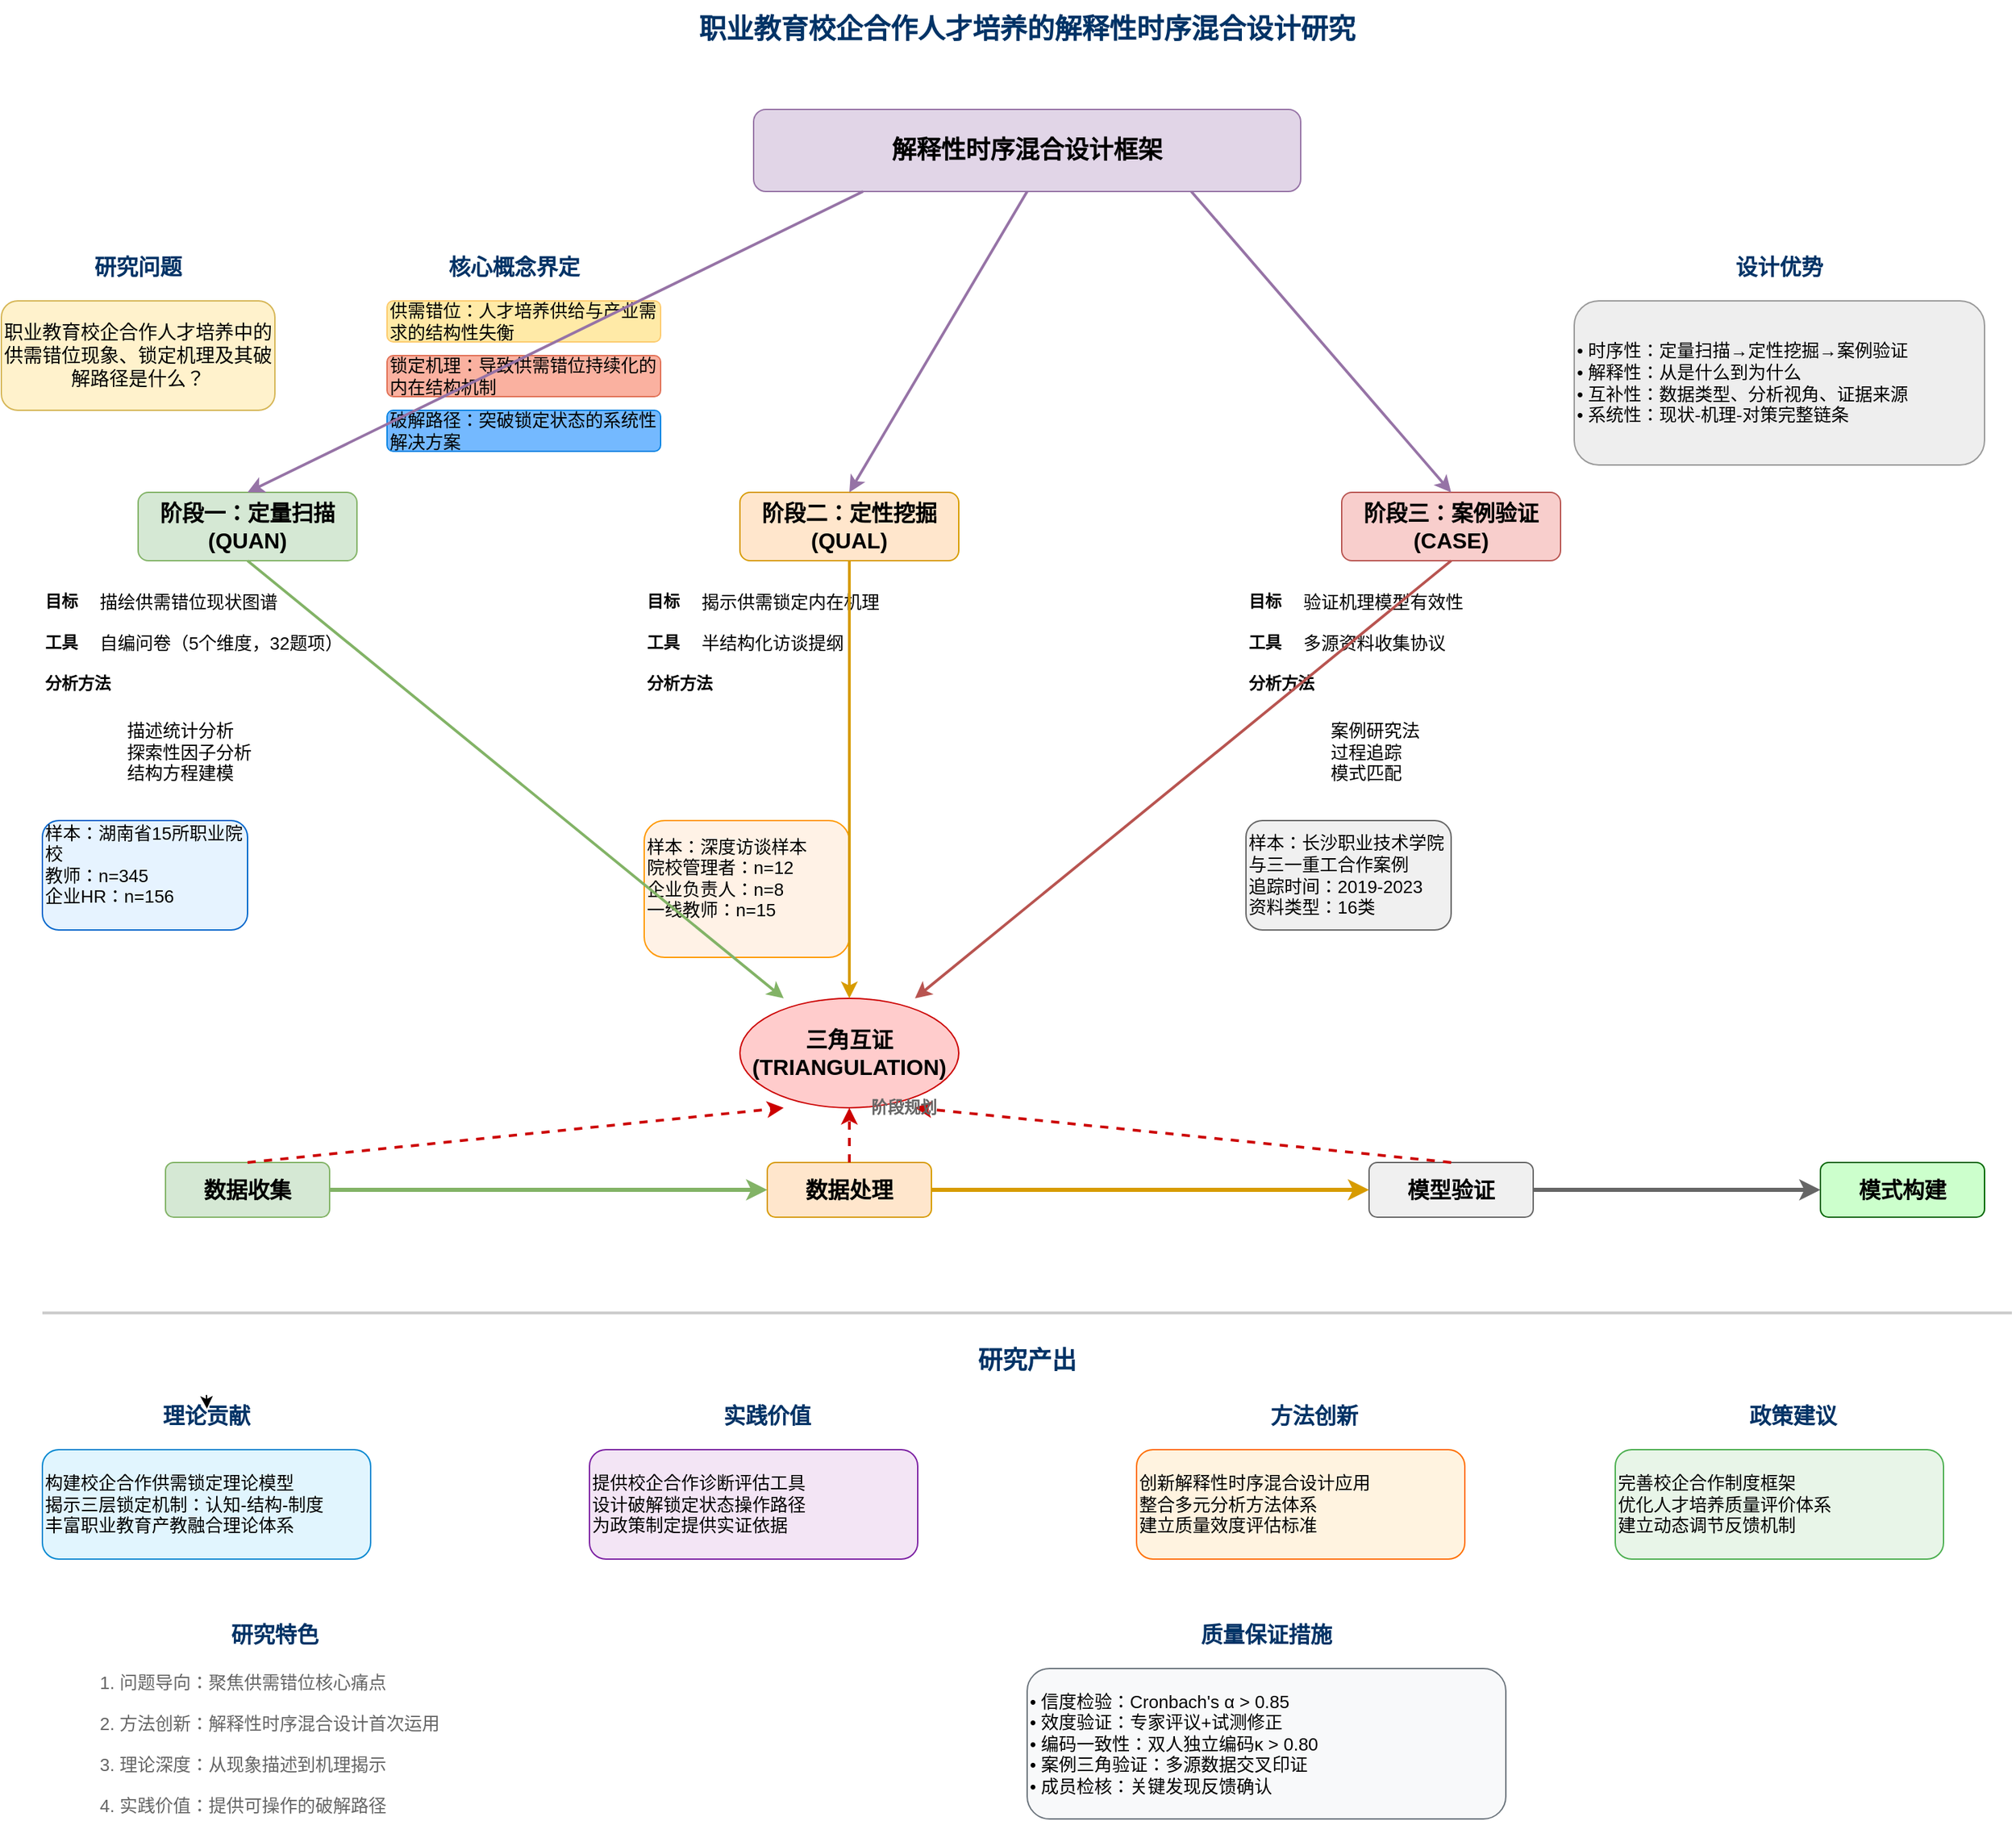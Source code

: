 <mxfile version="28.0.7">
  <diagram name="解释性时序混合设计研究" id="xxx">
    <mxGraphModel dx="1183" dy="619" grid="1" gridSize="10" guides="1" tooltips="1" connect="1" arrows="1" fold="1" page="1" pageScale="1" pageWidth="1600" pageHeight="1400" math="0" shadow="0">
      <root>
        <mxCell id="0" />
        <mxCell id="1" parent="0" />
        <mxCell id="2" value="职业教育校企合作人才培养的解释性时序混合设计研究" style="text;html=1;strokeColor=none;fillColor=none;align=center;verticalAlign=middle;whiteSpace=wrap;rounded=0;fontSize=20;fontStyle=1;fontColor=#003366;" parent="1" vertex="1">
          <mxGeometry x="400" y="20" width="800" height="40" as="geometry" />
        </mxCell>
        <mxCell id="3" value="解释性时序混合设计框架" style="rounded=1;whiteSpace=wrap;html=1;fillColor=#e1d5e7;strokeColor=#9673a6;fontSize=18;fontStyle=1;" parent="1" vertex="1">
          <mxGeometry x="600" y="100" width="400" height="60" as="geometry" />
        </mxCell>
        <mxCell id="4" value="研究问题" style="text;html=1;strokeColor=none;fillColor=none;align=center;verticalAlign=middle;whiteSpace=wrap;rounded=0;fontSize=16;fontStyle=1;fontColor=#003366;" parent="1" vertex="1">
          <mxGeometry x="100" y="200" width="100" height="30" as="geometry" />
        </mxCell>
        <mxCell id="5" value="职业教育校企合作人才培养中的供需错位现象、锁定机理及其破解路径是什么？" style="rounded=1;whiteSpace=wrap;html=1;fillColor=#fff2cc;strokeColor=#d6b656;fontSize=14;" parent="1" vertex="1">
          <mxGeometry x="50" y="240" width="200" height="80" as="geometry" />
        </mxCell>
        <mxCell id="70" value="核心概念界定" style="text;html=1;strokeColor=none;fillColor=none;align=center;verticalAlign=middle;whiteSpace=wrap;rounded=0;fontSize=16;fontStyle=1;fontColor=#003366;" parent="1" vertex="1">
          <mxGeometry x="350" y="200" width="150" height="30" as="geometry" />
        </mxCell>
        <mxCell id="71" value="供需错位：人才培养供给与产业需求的结构性失衡" style="rounded=1;whiteSpace=wrap;html=1;fillColor=#ffeaa7;strokeColor=#fdcb6e;fontSize=13;align=left;" parent="1" vertex="1">
          <mxGeometry x="332" y="240" width="200" height="30" as="geometry" />
        </mxCell>
        <mxCell id="72" value="锁定机理：导致供需错位持续化的内在结构机制" style="rounded=1;whiteSpace=wrap;html=1;fillColor=#fab1a0;strokeColor=#e17055;fontSize=13;align=left;" parent="1" vertex="1">
          <mxGeometry x="332" y="280" width="200" height="30" as="geometry" />
        </mxCell>
        <mxCell id="73" value="破解路径：突破锁定状态的系统性解决方案" style="rounded=1;whiteSpace=wrap;html=1;fillColor=#74b9ff;strokeColor=#0984e3;fontSize=13;align=left;" parent="1" vertex="1">
          <mxGeometry x="332" y="320" width="200" height="30" as="geometry" />
        </mxCell>
        <mxCell id="68" value="设计优势" style="text;html=1;strokeColor=none;fillColor=none;align=center;verticalAlign=middle;whiteSpace=wrap;rounded=0;fontSize=16;fontStyle=1;fontColor=#003366;" parent="1" vertex="1">
          <mxGeometry x="1300" y="200" width="100" height="30" as="geometry" />
        </mxCell>
        <mxCell id="69" value="• 时序性：定量扫描→定性挖掘→案例验证&lt;br&gt;• 解释性：从是什么到为什么&lt;br&gt;• 互补性：数据类型、分析视角、证据来源&lt;br&gt;• 系统性：现状-机理-对策完整链条" style="rounded=1;whiteSpace=wrap;html=1;fillColor=#eeeeee;strokeColor=#999999;fontSize=13;align=left;" parent="1" vertex="1">
          <mxGeometry x="1200" y="240" width="300" height="120" as="geometry" />
        </mxCell>
        <mxCell id="6" value="阶段一：定量扫描&lt;br/&gt;(QUAN)" style="rounded=1;whiteSpace=wrap;html=1;fillColor=#d5e8d4;strokeColor=#82b366;fontSize=16;fontStyle=1;" parent="1" vertex="1">
          <mxGeometry x="150" y="380" width="160" height="50" as="geometry" />
        </mxCell>
        <mxCell id="7" value="目标" style="text;html=1;strokeColor=none;fillColor=none;align=left;verticalAlign=middle;whiteSpace=wrap;rounded=0;fontSize=12;fontStyle=1;" parent="1" vertex="1">
          <mxGeometry x="80" y="450" width="40" height="20" as="geometry" />
        </mxCell>
        <mxCell id="8" value="描绘供需错位现状图谱" style="text;html=1;strokeColor=none;fillColor=none;align=left;verticalAlign=middle;whiteSpace=wrap;rounded=0;fontSize=13;" parent="1" vertex="1">
          <mxGeometry x="120" y="450" width="200" height="20" as="geometry" />
        </mxCell>
        <mxCell id="9" value="工具" style="text;html=1;strokeColor=none;fillColor=none;align=left;verticalAlign=middle;whiteSpace=wrap;rounded=0;fontSize=12;fontStyle=1;" parent="1" vertex="1">
          <mxGeometry x="80" y="480" width="40" height="20" as="geometry" />
        </mxCell>
        <mxCell id="10" value="自编问卷（5个维度，32题项）" style="text;html=1;strokeColor=none;fillColor=none;align=left;verticalAlign=middle;whiteSpace=wrap;rounded=0;fontSize=13;" parent="1" vertex="1">
          <mxGeometry x="120" y="480" width="200" height="20" as="geometry" />
        </mxCell>
        <mxCell id="11" value="分析方法" style="text;html=1;strokeColor=none;fillColor=none;align=left;verticalAlign=middle;whiteSpace=wrap;rounded=0;fontSize=12;fontStyle=1;" parent="1" vertex="1">
          <mxGeometry x="80" y="510" width="60" height="20" as="geometry" />
        </mxCell>
        <mxCell id="52" value="描述统计分析&lt;br&gt;探索性因子分析&lt;br&gt;结构方程建模" style="text;html=1;strokeColor=none;fillColor=none;align=left;verticalAlign=middle;whiteSpace=wrap;rounded=0;fontSize=13;" parent="1" vertex="1">
          <mxGeometry x="140" y="540" width="140" height="60" as="geometry" />
        </mxCell>
        <mxCell id="38" value="样本：湖南省15所职业院校&lt;br&gt;教师：n=345&lt;br&gt;企业HR：n=156&lt;div&gt;&lt;br&gt;&lt;/div&gt;" style="rounded=1;whiteSpace=wrap;html=1;fillColor=#e6f3ff;strokeColor=#0066cc;fontSize=13;align=left;" parent="1" vertex="1">
          <mxGeometry x="80" y="620" width="150" height="80" as="geometry" />
        </mxCell>
        <mxCell id="12" value="阶段二：定性挖掘&lt;br/&gt;(QUAL)" style="rounded=1;whiteSpace=wrap;html=1;fillColor=#ffe6cc;strokeColor=#d79b00;fontSize=16;fontStyle=1;" parent="1" vertex="1">
          <mxGeometry x="590" y="380" width="160" height="50" as="geometry" />
        </mxCell>
        <mxCell id="13" value="目标" style="text;html=1;strokeColor=none;fillColor=none;align=left;verticalAlign=middle;whiteSpace=wrap;rounded=0;fontSize=12;fontStyle=1;" parent="1" vertex="1">
          <mxGeometry x="520" y="450" width="40" height="20" as="geometry" />
        </mxCell>
        <mxCell id="14" value="揭示供需锁定内在机理" style="text;html=1;strokeColor=none;fillColor=none;align=left;verticalAlign=middle;whiteSpace=wrap;rounded=0;fontSize=13;" parent="1" vertex="1">
          <mxGeometry x="560" y="450" width="200" height="20" as="geometry" />
        </mxCell>
        <mxCell id="15" value="工具" style="text;html=1;strokeColor=none;fillColor=none;align=left;verticalAlign=middle;whiteSpace=wrap;rounded=0;fontSize=12;fontStyle=1;" parent="1" vertex="1">
          <mxGeometry x="520" y="480" width="40" height="20" as="geometry" />
        </mxCell>
        <mxCell id="16" value="半结构化访谈提纲" style="text;html=1;strokeColor=none;fillColor=none;align=left;verticalAlign=middle;whiteSpace=wrap;rounded=0;fontSize=13;" parent="1" vertex="1">
          <mxGeometry x="560" y="480" width="200" height="20" as="geometry" />
        </mxCell>
        <mxCell id="17" value="分析方法" style="text;html=1;strokeColor=none;fillColor=none;align=left;verticalAlign=middle;whiteSpace=wrap;rounded=0;fontSize=12;fontStyle=1;" parent="1" vertex="1">
          <mxGeometry x="520" y="510" width="60" height="20" as="geometry" />
        </mxCell>
        <mxCell id="39" value="样本：深度访谈样本&lt;br&gt;院校管理者：n=12&lt;br&gt;企业负责人：n=8&lt;br&gt;一线教师：n=15&lt;div&gt;&lt;br&gt;&lt;/div&gt;" style="rounded=1;whiteSpace=wrap;html=1;fillColor=#fff2e6;strokeColor=#ff9900;fontSize=13;align=left;" parent="1" vertex="1">
          <mxGeometry x="520" y="620" width="150" height="100" as="geometry" />
        </mxCell>
        <mxCell id="18" value="阶段三：案例验证&lt;br/&gt;(CASE)" style="rounded=1;whiteSpace=wrap;html=1;fillColor=#f8cecc;strokeColor=#b85450;fontSize=16;fontStyle=1;" parent="1" vertex="1">
          <mxGeometry x="1030" y="380" width="160" height="50" as="geometry" />
        </mxCell>
        <mxCell id="19" value="目标" style="text;html=1;strokeColor=none;fillColor=none;align=left;verticalAlign=middle;whiteSpace=wrap;rounded=0;fontSize=12;fontStyle=1;" parent="1" vertex="1">
          <mxGeometry x="960" y="450" width="40" height="20" as="geometry" />
        </mxCell>
        <mxCell id="20" value="验证机理模型有效性" style="text;html=1;strokeColor=none;fillColor=none;align=left;verticalAlign=middle;whiteSpace=wrap;rounded=0;fontSize=13;" parent="1" vertex="1">
          <mxGeometry x="1000" y="450" width="200" height="20" as="geometry" />
        </mxCell>
        <mxCell id="21" value="工具" style="text;html=1;strokeColor=none;fillColor=none;align=left;verticalAlign=middle;whiteSpace=wrap;rounded=0;fontSize=12;fontStyle=1;" parent="1" vertex="1">
          <mxGeometry x="960" y="480" width="40" height="20" as="geometry" />
        </mxCell>
        <mxCell id="22" value="多源资料收集协议" style="text;html=1;strokeColor=none;fillColor=none;align=left;verticalAlign=middle;whiteSpace=wrap;rounded=0;fontSize=13;" parent="1" vertex="1">
          <mxGeometry x="1000" y="480" width="200" height="20" as="geometry" />
        </mxCell>
        <mxCell id="23" value="分析方法" style="text;html=1;strokeColor=none;fillColor=none;align=left;verticalAlign=middle;whiteSpace=wrap;rounded=0;fontSize=12;fontStyle=1;" parent="1" vertex="1">
          <mxGeometry x="960" y="510" width="60" height="20" as="geometry" />
        </mxCell>
        <mxCell id="54" value="案例研究法&lt;br&gt;过程追踪&lt;br&gt;模式匹配" style="text;html=1;strokeColor=none;fillColor=none;align=left;verticalAlign=middle;whiteSpace=wrap;rounded=0;fontSize=13;" parent="1" vertex="1">
          <mxGeometry x="1020" y="540" width="140" height="60" as="geometry" />
        </mxCell>
        <mxCell id="40" value="样本：长沙职业技术学院&lt;br&gt;与三一重工合作案例&lt;br&gt;追踪时间：2019-2023&lt;br&gt;资料类型：16类" style="rounded=1;whiteSpace=wrap;html=1;fillColor=#f0f0f0;strokeColor=#666666;fontSize=13;align=left;" parent="1" vertex="1">
          <mxGeometry x="960" y="620" width="150" height="80" as="geometry" />
        </mxCell>
        <mxCell id="24" value="三角互证&lt;br/&gt;(TRIANGULATION)" style="ellipse;whiteSpace=wrap;html=1;fillColor=#ffcccc;strokeColor=#cc0000;fontSize=16;fontStyle=1;" parent="1" vertex="1">
          <mxGeometry x="590" y="750" width="160" height="80" as="geometry" />
        </mxCell>
        <mxCell id="28" value="数据收集" style="rounded=1;whiteSpace=wrap;html=1;fillColor=#d5e8d4;strokeColor=#82b366;fontSize=16;fontStyle=1;" parent="1" vertex="1">
          <mxGeometry x="170" y="870" width="120" height="40" as="geometry" />
        </mxCell>
        <mxCell id="29" value="数据处理" style="rounded=1;whiteSpace=wrap;html=1;fillColor=#ffe6cc;strokeColor=#d79b00;fontSize=16;fontStyle=1;" parent="1" vertex="1">
          <mxGeometry x="610" y="870" width="120" height="40" as="geometry" />
        </mxCell>
        <mxCell id="30" value="模型验证" style="rounded=1;whiteSpace=wrap;html=1;fillColor=#f0f0f0;strokeColor=#666666;fontSize=16;fontStyle=1;" parent="1" vertex="1">
          <mxGeometry x="1050" y="870" width="120" height="40" as="geometry" />
        </mxCell>
        <mxCell id="31" value="模式构建" style="rounded=1;whiteSpace=wrap;html=1;fillColor=#ccffcc;strokeColor=#006600;fontSize=16;fontStyle=1;" parent="1" vertex="1">
          <mxGeometry x="1380" y="870" width="120" height="40" as="geometry" />
        </mxCell>
        <mxCell id="32" value="" style="endArrow=classic;html=1;rounded=0;exitX=1;exitY=0.5;exitDx=0;exitDy=0;entryX=0;entryY=0.5;entryDx=0;entryDy=0;strokeWidth=3;strokeColor=#82b366;" parent="1" source="28" target="29" edge="1">
          <mxGeometry relative="1" as="geometry" />
        </mxCell>
        <mxCell id="33" value="" style="endArrow=classic;html=1;rounded=0;exitX=1;exitY=0.5;exitDx=0;exitDy=0;entryX=0;entryY=0.5;entryDx=0;entryDy=0;strokeWidth=3;strokeColor=#d79b00;" parent="1" source="29" target="30" edge="1">
          <mxGeometry relative="1" as="geometry" />
        </mxCell>
        <mxCell id="34" value="" style="endArrow=classic;html=1;rounded=0;exitX=1;exitY=0.5;exitDx=0;exitDy=0;entryX=0;entryY=0.5;entryDx=0;entryDy=0;strokeWidth=3;strokeColor=#666666;" parent="1" source="30" target="31" edge="1">
          <mxGeometry relative="1" as="geometry" />
        </mxCell>
        <mxCell id="35" value="" style="endArrow=classic;html=1;rounded=0;exitX=0.5;exitY=0;exitDx=0;exitDy=0;entryX=0.2;entryY=1;entryDx=0;entryDy=0;entryPerimeter=0;strokeWidth=2;strokeColor=#cc0000;dashed=1;" parent="1" source="28" target="24" edge="1">
          <mxGeometry relative="1" as="geometry" />
        </mxCell>
        <mxCell id="36" value="" style="endArrow=classic;html=1;rounded=0;exitX=0.5;exitY=0;exitDx=0;exitDy=0;entryX=0.5;entryY=1;entryDx=0;entryDy=0;strokeWidth=2;strokeColor=#cc0000;dashed=1;" parent="1" source="29" target="24" edge="1">
          <mxGeometry relative="1" as="geometry" />
        </mxCell>
        <mxCell id="37" value="" style="endArrow=classic;html=1;rounded=0;exitX=0.5;exitY=0;exitDx=0;exitDy=0;entryX=0.8;entryY=1;entryDx=0;entryDy=0;entryPerimeter=0;strokeWidth=2;strokeColor=#cc0000;dashed=1;" parent="1" source="30" target="24" edge="1">
          <mxGeometry relative="1" as="geometry" />
        </mxCell>
        <mxCell id="63" value="阶段规划" style="text;html=1;strokeColor=none;fillColor=none;align=center;verticalAlign=middle;whiteSpace=wrap;rounded=0;fontSize=12;fontStyle=1;fontColor=#666666;" parent="1" vertex="1">
          <mxGeometry x="650" y="820" width="120" height="20" as="geometry" />
        </mxCell>
        <mxCell id="42" value="" style="endArrow=none;html=1;rounded=0;strokeWidth=2;strokeColor=#cccccc;" parent="1" edge="1">
          <mxGeometry relative="1" as="geometry">
            <mxPoint x="80" y="980" as="sourcePoint" />
            <mxPoint x="1520" y="980" as="targetPoint" />
          </mxGeometry>
        </mxCell>
        <mxCell id="41" value="研究产出" style="text;html=1;strokeColor=none;fillColor=none;align=center;verticalAlign=middle;whiteSpace=wrap;rounded=0;fontSize=18;fontStyle=1;fontColor=#003366;" parent="1" vertex="1">
          <mxGeometry x="700" y="1000" width="200" height="30" as="geometry" />
        </mxCell>
        <mxCell id="43" value="理论贡献" style="text;html=1;strokeColor=none;fillColor=none;align=center;verticalAlign=middle;whiteSpace=wrap;rounded=0;fontSize=16;fontStyle=1;fontColor=#003366;" parent="1" vertex="1">
          <mxGeometry x="150" y="1040" width="100" height="30" as="geometry" />
        </mxCell>
        <mxCell id="44" value="构建校企合作供需锁定理论模型&lt;br&gt;揭示三层锁定机制：认知-结构-制度&lt;br&gt;丰富职业教育产教融合理论体系" style="rounded=1;whiteSpace=wrap;html=1;fillColor=#e1f5fe;strokeColor=#0288d1;fontSize=13;align=left;" parent="1" vertex="1">
          <mxGeometry x="80" y="1080" width="240" height="80" as="geometry" />
        </mxCell>
        <mxCell id="45" value="实践价值" style="text;html=1;strokeColor=none;fillColor=none;align=center;verticalAlign=middle;whiteSpace=wrap;rounded=0;fontSize=16;fontStyle=1;fontColor=#003366;" parent="1" vertex="1">
          <mxGeometry x="560" y="1040" width="100" height="30" as="geometry" />
        </mxCell>
        <mxCell id="46" value="提供校企合作诊断评估工具&lt;br&gt;设计破解锁定状态操作路径&lt;br&gt;为政策制定提供实证依据" style="rounded=1;whiteSpace=wrap;html=1;fillColor=#f3e5f5;strokeColor=#7b1fa2;fontSize=13;align=left;" parent="1" vertex="1">
          <mxGeometry x="480" y="1080" width="240" height="80" as="geometry" />
        </mxCell>
        <mxCell id="47" value="方法创新" style="text;html=1;strokeColor=none;fillColor=none;align=center;verticalAlign=middle;whiteSpace=wrap;rounded=0;fontSize=16;fontStyle=1;fontColor=#003366;" parent="1" vertex="1">
          <mxGeometry x="960" y="1040" width="100" height="30" as="geometry" />
        </mxCell>
        <mxCell id="48" value="创新解释性时序混合设计应用&lt;br&gt;整合多元分析方法体系&lt;br&gt;建立质量效度评估标准" style="rounded=1;whiteSpace=wrap;html=1;fillColor=#fff3e0;strokeColor=#ff6f00;fontSize=13;align=left;" parent="1" vertex="1">
          <mxGeometry x="880" y="1080" width="240" height="80" as="geometry" />
        </mxCell>
        <mxCell id="49" value="政策建议" style="text;html=1;strokeColor=none;fillColor=none;align=center;verticalAlign=middle;whiteSpace=wrap;rounded=0;fontSize=16;fontStyle=1;fontColor=#003366;" parent="1" vertex="1">
          <mxGeometry x="1310" y="1040" width="100" height="30" as="geometry" />
        </mxCell>
        <mxCell id="50" value="完善校企合作制度框架&lt;br&gt;优化人才培养质量评价体系&lt;br&gt;建立动态调节反馈机制" style="rounded=1;whiteSpace=wrap;html=1;fillColor=#e8f5e8;strokeColor=#4caf50;fontSize=13;align=left;" parent="1" vertex="1">
          <mxGeometry x="1230" y="1080" width="240" height="80" as="geometry" />
        </mxCell>
        <mxCell id="55" value="研究特色" style="text;html=1;strokeColor=none;fillColor=none;align=center;verticalAlign=middle;whiteSpace=wrap;rounded=0;fontSize=16;fontStyle=1;fontColor=#003366;" parent="1" vertex="1">
          <mxGeometry x="200" y="1200" width="100" height="30" as="geometry" />
        </mxCell>
        <mxCell id="56" value="1. 问题导向：聚焦供需错位核心痛点" style="text;html=1;strokeColor=none;fillColor=none;align=left;verticalAlign=middle;whiteSpace=wrap;rounded=0;fontSize=13;fontColor=#666666;" parent="1" vertex="1">
          <mxGeometry x="120" y="1240" width="300" height="20" as="geometry" />
        </mxCell>
        <mxCell id="57" value="2. 方法创新：解释性时序混合设计首次运用" style="text;html=1;strokeColor=none;fillColor=none;align=left;verticalAlign=middle;whiteSpace=wrap;rounded=0;fontSize=13;fontColor=#666666;" parent="1" vertex="1">
          <mxGeometry x="120" y="1270" width="320" height="20" as="geometry" />
        </mxCell>
        <mxCell id="58" value="3. 理论深度：从现象描述到机理揭示" style="text;html=1;strokeColor=none;fillColor=none;align=left;verticalAlign=middle;whiteSpace=wrap;rounded=0;fontSize=13;fontColor=#666666;" parent="1" vertex="1">
          <mxGeometry x="120" y="1300" width="280" height="20" as="geometry" />
        </mxCell>
        <mxCell id="59" value="4. 实践价值：提供可操作的破解路径" style="text;html=1;strokeColor=none;fillColor=none;align=left;verticalAlign=middle;whiteSpace=wrap;rounded=0;fontSize=13;fontColor=#666666;" parent="1" vertex="1">
          <mxGeometry x="120" y="1330" width="280" height="20" as="geometry" />
        </mxCell>
        <mxCell id="60" value="质量保证措施" style="text;html=1;strokeColor=none;fillColor=none;align=center;verticalAlign=middle;whiteSpace=wrap;rounded=0;fontSize=16;fontStyle=1;fontColor=#003366;" parent="1" vertex="1">
          <mxGeometry x="900" y="1200" width="150" height="30" as="geometry" />
        </mxCell>
        <mxCell id="61" value="• 信度检验：Cronbach&#39;s α &amp;gt; 0.85&lt;br&gt;• 效度验证：专家评议+试测修正&lt;br&gt;• 编码一致性：双人独立编码κ &amp;gt; 0.80&lt;br&gt;• 案例三角验证：多源数据交叉印证&lt;br&gt;• 成员检核：关键发现反馈确认" style="rounded=1;whiteSpace=wrap;html=1;fillColor=#f8f9fa;strokeColor=#6c757d;fontSize=13;align=left;" parent="1" vertex="1">
          <mxGeometry x="800" y="1240" width="350" height="110" as="geometry" />
        </mxCell>
        <mxCell id="74" value="" style="endArrow=classic;html=1;rounded=0;exitX=0.5;exitY=1;exitDx=0;exitDy=0;entryX=0.2;entryY=0;entryDx=0;entryDy=0;entryPerimeter=0;strokeWidth=2;strokeColor=#82b366;" parent="1" source="6" target="24" edge="1">
          <mxGeometry relative="1" as="geometry" />
        </mxCell>
        <mxCell id="75" value="" style="endArrow=classic;html=1;rounded=0;exitX=0.5;exitY=1;exitDx=0;exitDy=0;entryX=0.5;entryY=0;entryDx=0;entryDy=0;strokeWidth=2;strokeColor=#d79b00;" parent="1" source="12" target="24" edge="1">
          <mxGeometry relative="1" as="geometry" />
        </mxCell>
        <mxCell id="76" value="" style="endArrow=classic;html=1;rounded=0;exitX=0.5;exitY=1;exitDx=0;exitDy=0;entryX=0.8;entryY=0;entryDx=0;entryDy=0;entryPerimeter=0;strokeWidth=2;strokeColor=#b85450;" parent="1" source="18" target="24" edge="1">
          <mxGeometry relative="1" as="geometry" />
        </mxCell>
        <mxCell id="77" value="" style="endArrow=classic;html=1;rounded=0;exitX=0.2;exitY=1;exitDx=0;exitDy=0;entryX=0.5;entryY=0;entryDx=0;entryDy=0;strokeWidth=2;strokeColor=#9673a6;" parent="1" source="3" target="6" edge="1">
          <mxGeometry relative="1" as="geometry" />
        </mxCell>
        <mxCell id="78" value="" style="endArrow=classic;html=1;rounded=0;exitX=0.5;exitY=1;exitDx=0;exitDy=0;entryX=0.5;entryY=0;entryDx=0;entryDy=0;strokeWidth=2;strokeColor=#9673a6;" parent="1" source="3" target="12" edge="1">
          <mxGeometry relative="1" as="geometry" />
        </mxCell>
        <mxCell id="79" value="" style="endArrow=classic;html=1;rounded=0;exitX=0.8;exitY=1;exitDx=0;exitDy=0;entryX=0.5;entryY=0;entryDx=0;entryDy=0;strokeWidth=2;strokeColor=#9673a6;" parent="1" source="3" target="18" edge="1">
          <mxGeometry relative="1" as="geometry" />
        </mxCell>
        <mxCell id="Rb4ofKPzOV1c0sCeQp7E-79" style="edgeStyle=orthogonalEdgeStyle;rounded=0;orthogonalLoop=1;jettySize=auto;html=1;exitX=0.5;exitY=0;exitDx=0;exitDy=0;entryX=0.503;entryY=0.333;entryDx=0;entryDy=0;entryPerimeter=0;" edge="1" parent="1" source="43" target="43">
          <mxGeometry relative="1" as="geometry" />
        </mxCell>
      </root>
    </mxGraphModel>
  </diagram>
</mxfile>
